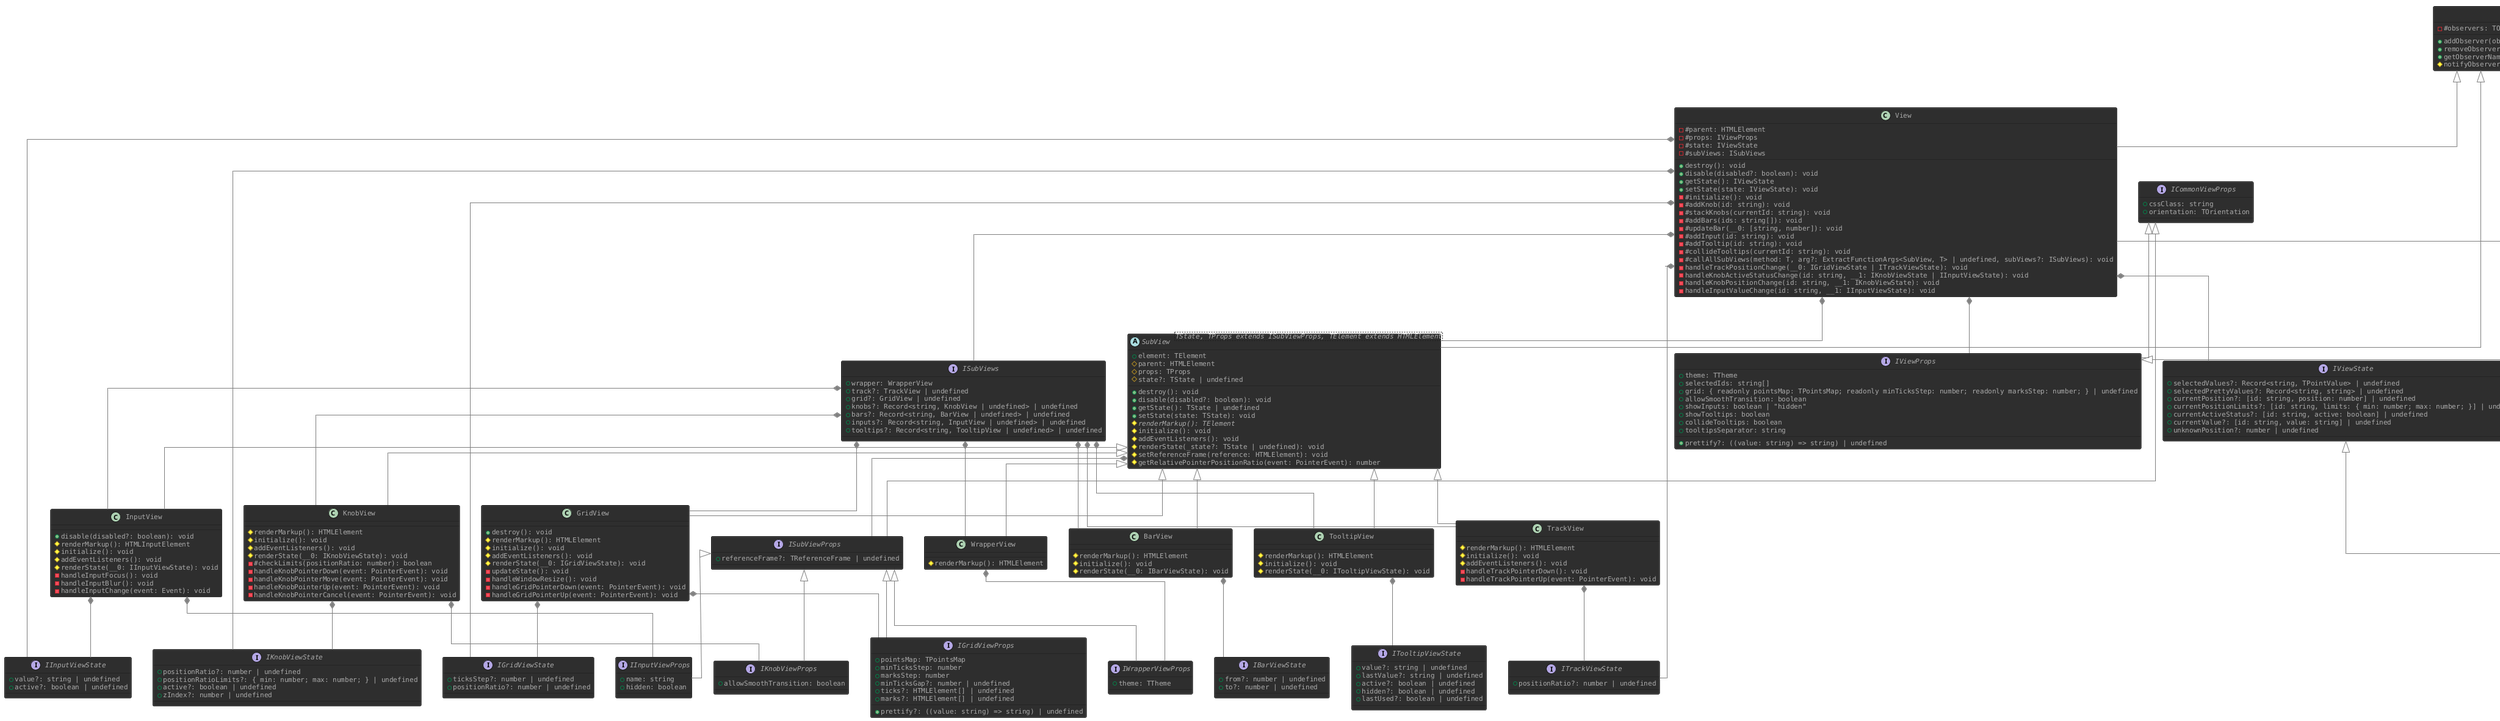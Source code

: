 @startuml
!theme reddress-darkorange
skinparam backgroundColor transparent
skinparam arrowColor grey
skinparam defaultFontName monospaced
skinparam linetype ortho

abstract class Observable<TData> {
    -#observers: TObserverMethod<TData>[]
    +addObserver(observer: TObserverMethod<TData>): void
    +removeObserver(observer: TObserverMethod<TData>): void
    +getObserverNames(): string[]
    #notifyObservers(data: TData): void
}
together {
    interface IModelProps {
        +initialSelectedValues: Record<string, TPointValue>
        +valuesPrecision: number
        +collideKnobs: boolean
        +onInit?: ((state?: IModelState | undefined, props?: IModelProps | undefined) => void) | undefined
        +range?: { min: number; max: number; step: number; positionStep?: number | undefined; } | undefined
        +valuesArray?: string[] | number[] | undefined
        +pointsMap?: Record<number, TPointValue> | undefined
        +pointsMapPrecision?: number | undefined
        +positionsArray?: number[] | undefined
    }
    interface IModelState {
        +selectedPoints: Record<string, TPoint>
        +selectedPointsLimits: Record<string, { min: number; max: number; }>
    }
    interface IModelData {
        +currentPoint?: TCurrentPoint | undefined
        +currentPointLimits?: [id: string, limits: { min: number; max: number; }] | undefined
    }
    class Model extends Observable {
        -#props: IModelProps
        -#state: IModelState
        +getState(): IModelState
        +getSelectedPoints(): TCurrentPoint[]
        +getPointsMap(): [position: string, value: TPointValue][]
        +selectPointByUnknownPosition(positionRatio: number): void
        +selectPointByPosition(__0: [string, number]): void
        +selectPointByValue(__0: [string, TPointValue]): void
        +selectPointLimits(id: string): void
        -#initialize(): void
        -#generateValuesArrayFromRange(): void
        -#generatePointsMapFromArray(): void
        -#activatePointsMap(): void
        -#generatePositionsArray(): void
        -#getPositionRatioByValue(value: number, __1: { min: number; max: number; }): number
        -#getValueByPositionRatio(positionRatio: number, __1: { min: number; max: number; }): number
        -#getRoundedByStepValue(value: number, __1: { min: number; max: number; step: number; }): number
        -#checkPointLimits(__0: [string, number]): boolean
    }
}
together {
    together {
        interface IViewProps extends ICommonViewProps {
            +theme: TTheme
            +selectedIds: string[]
            +grid: { readonly pointsMap: TPointsMap; readonly minTicksStep: number; readonly marksStep: number; } | undefined
            +allowSmoothTransition: boolean
            +showInputs: boolean | "hidden"
            +showTooltips: boolean
            +collideTooltips: boolean
            +tooltipsSeparator: string
            +prettify?: ((value: string) => string) | undefined
        }
        interface IViewState {
            +selectedValues?: Record<string, TPointValue> | undefined
            +selectedPrettyValues?: Record<string, string> | undefined
            +currentPosition?: [id: string, position: number] | undefined
            +currentPositionLimits?: [id: string, limits: { min: number; max: number; }] | undefined
            +currentActiveStatus?: [id: string, active: boolean] | undefined
            +currentValue?: [id: string, value: string] | undefined
            +unknownPosition?: number | undefined
        }
        class View extends Observable {
            -#parent: HTMLElement
            -#props: IViewProps
            -#state: IViewState
            -#subViews: ISubViews
            +destroy(): void
            +disable(disabled?: boolean): void
            +getState(): IViewState
            +setState(state: IViewState): void
            -#initialize(): void
            -#addKnob(id: string): void
            -#stackKnobs(currentId: string): void
            -#addBars(ids: string[]): void
            -#updateBar(__0: [string, number]): void
            -#addInput(id: string): void
            -#addTooltip(id: string): void
            -#collideTooltips(currentId: string): void
            -#callAllSubViews(method: T, arg?: ExtractFunctionArgs<SubView, T> | undefined, subViews?: ISubViews): void
            -handleTrackPositionChange(__0: IGridViewState | ITrackViewState): void
            -handleKnobActiveStatusChange(id: string, __1: IKnobViewState | IInputViewState): void
            -handleKnobPositionChange(id: string, __1: IKnobViewState): void
            -handleInputValueChange(id: string, __1: IInputViewState): void
        }
    }
    together {
        interface ICommonViewProps {
            +cssClass: string
            +orientation: TOrientation
        }
        interface ISubViewProps extends ICommonViewProps {
            +referenceFrame?: TReferenceFrame | undefined
        }
        abstract class SubView<TState, TProps extends ISubViewProps, TElement extends HTMLElement> extends Observable {
            +element: TElement
            #parent: HTMLElement
            #props: TProps
            #state?: TState | undefined
            +destroy(): void
            +disable(disabled?: boolean): void
            +getState(): TState | undefined
            +setState(state: TState): void
            #{abstract} renderMarkup(): TElement
            #initialize(): void
            #addEventListeners(): void
            #renderState(_state?: TState | undefined): void
            #setReferenceFrame(reference: HTMLElement): void
            #getRelativePointerPositionRatio(event: PointerEvent): number
        }
        interface IWrapperViewProps extends ISubViewProps {
            +theme: TTheme
        }
        class WrapperView extends SubView {
            #renderMarkup(): HTMLElement
        }
        interface ITrackViewState {
            +positionRatio?: number | undefined
        }
        class TrackView extends SubView {
            #renderMarkup(): HTMLElement
            #initialize(): void
            #addEventListeners(): void
            -handleTrackPointerDown(): void
            -handleTrackPointerUp(event: PointerEvent): void
        }
        interface IGridViewProps extends ISubViewProps {
            +pointsMap: TPointsMap
            +minTicksStep: number
            +marksStep: number
            +prettify?: ((value: string) => string) | undefined
            +minTicksGap?: number | undefined
            +ticks?: HTMLElement[] | undefined
            +marks?: HTMLElement[] | undefined
        }
        interface IGridViewState {
            +ticksStep?: number | undefined
            +positionRatio?: number | undefined
        }
        class GridView extends SubView {
            +destroy(): void
            #renderMarkup(): HTMLElement
            #initialize(): void
            #addEventListeners(): void
            #renderState(__0: IGridViewState): void
            -updateState(): void
            -handleWindowResize(): void
            -handleGridPointerDown(event: PointerEvent): void
            -handleGridPointerUp(event: PointerEvent): void
        }
        interface IKnobViewProps extends ISubViewProps {
            +allowSmoothTransition: boolean
        }
        interface IKnobViewState {
            +positionRatio?: number | undefined
            +positionRatioLimits?: { min: number; max: number; } | undefined
            +active?: boolean | undefined
            +zIndex?: number | undefined
        }
        class KnobView extends SubView {
            #renderMarkup(): HTMLElement
            #initialize(): void
            #addEventListeners(): void
            #renderState(__0: IKnobViewState): void
            -#checkLimits(positionRatio: number): boolean
            -handleKnobPointerDown(event: PointerEvent): void
            -handleKnobPointerMove(event: PointerEvent): void
            -handleKnobPointerUp(event: PointerEvent): void
            -handleKnobPointerCancel(event: PointerEvent): void
        }
        interface IBarViewState {
            +from?: number | undefined
            +to?: number | undefined
        }
        class BarView extends SubView {
            #renderMarkup(): HTMLElement
            #initialize(): void
            #renderState(__0: IBarViewState): void
        }
        interface IInputViewProps extends ISubViewProps {
            +name: string
            +hidden: boolean
        }
        interface IInputViewState {
            +value?: string | undefined
            +active?: boolean | undefined
        }
        class InputView extends SubView {
            +disable(disabled?: boolean): void
            #renderMarkup(): HTMLInputElement
            #initialize(): void
            #addEventListeners(): void
            #renderState(__0: IInputViewState): void
            -handleInputFocus(): void
            -handleInputBlur(): void
            -handleInputChange(event: Event): void
        }
        interface ITooltipViewState {
            +value?: string | undefined
            +lastValue?: string | undefined
            +active?: boolean | undefined
            +hidden?: boolean | undefined
            +lastUsed?: boolean | undefined
        }
        class TooltipView extends SubView {
            #renderMarkup(): HTMLElement
            #initialize(): void
            #renderState(__0: ITooltipViewState): void
        }
        interface ISubViews {
            +wrapper: WrapperView
            +track?: TrackView | undefined
            +grid?: GridView | undefined
            +knobs?: Record<string, KnobView | undefined> | undefined
            +bars?: Record<string, BarView | undefined> | undefined
            +inputs?: Record<string, InputView | undefined> | undefined
            +tooltips?: Record<string, TooltipView | undefined> | undefined
        }
    }
}
together {
    interface IProps << extends Omit<IModelProps, 'pointsMapPrecision' | 'positionsArray' | 'onInit'>, Omit<IViewProps, 'cssClass' | 'selectedIds' | 'grid'> >> {
        +grid: { readonly minTicksStep: number; readonly marksStep: number; readonly pointsMap?: TPointsMap | undefined; }
        +onInit?: ((state?: IState | undefined, props?: IProps | undefined) => void) | undefined
        +onStart?: ((state?: IState | undefined) => void) | undefined
        +onFinish?: ((state?: IState | undefined) => void) | undefined
        +onChange?: ((state?: IState | undefined) => void) | undefined
        +onUpdate?: ((state?: IState | undefined) => void) | undefined
    }
    interface IState << extends Partial<IViewState>, Partial<IModelState> >> {}
    interface IData {
        +values?: Record<string, TPointValue> | undefined
        +positions?: Record<string, number> | undefined
    }
    class Presenter {
        -#parent: HTMLElement
        -#props: IProps
        -#state?: IState | undefined
        -#model?: Model | undefined
        -#view?: View | undefined
        +destroy(): void
        +disable(disabled?: boolean): void
        +restart(props?: Partial<IProps> | undefined): void
        +update(data?: IData | undefined): void
        +getState(): IState | undefined
        -#initialize(): void
        -#addObservers(): void
        -#removeObservers(): void
        -#updateState(): void
        -handleCurrentPointLimitsChange(__0: IModelData): void
        -handleCurrentPointChange(__0: IModelData): void
        -handleCurrentActiveStatusChange(__0: IViewState): void
        -handleCurrentPositionChange(__0: IViewState): void
        -handleCurrentValueChange(__0: IViewState): void
        -handleUnknownPositionChange(__0: IViewState): void
    }
}

SubView *-- ISubViewProps
GridView *-- IGridViewState
KnobView *-- IKnobViewState
BarView *-- IBarViewState
InputView *-- IInputViewState
TooltipView *-- ITooltipViewState
TrackView *-- ITrackViewState
GridView *-- IGridViewProps
KnobView *-- IKnobViewProps
InputView *-- IInputViewProps
WrapperView *-- IWrapperViewProps
View *-- IViewProps
View *-- IViewState
View *-- ISubViews
ISubViews *-- WrapperView
ISubViews *-- TrackView
ISubViews *-- GridView
ISubViews *-- KnobView
ISubViews *-- BarView
ISubViews *-- InputView
ISubViews *-- TooltipView
View *-- IGridViewState
View *-- ITrackViewState
View *-- IKnobViewState
View *-- IInputViewState
View *-- SubView
Model *-- IModelProps
Model *-- IModelState
Model *-- IModelData
Presenter *-- View
Presenter *-- IViewState
Presenter *-- Model
Presenter *-- IModelData
Presenter *-- IProps
Presenter *-- IState
Presenter *-- IData
IProps *-- IState
IViewProps <|-- IProps
IViewState <|-- IState
IModelProps <|-- IProps
IModelState <|-- IState
@enduml